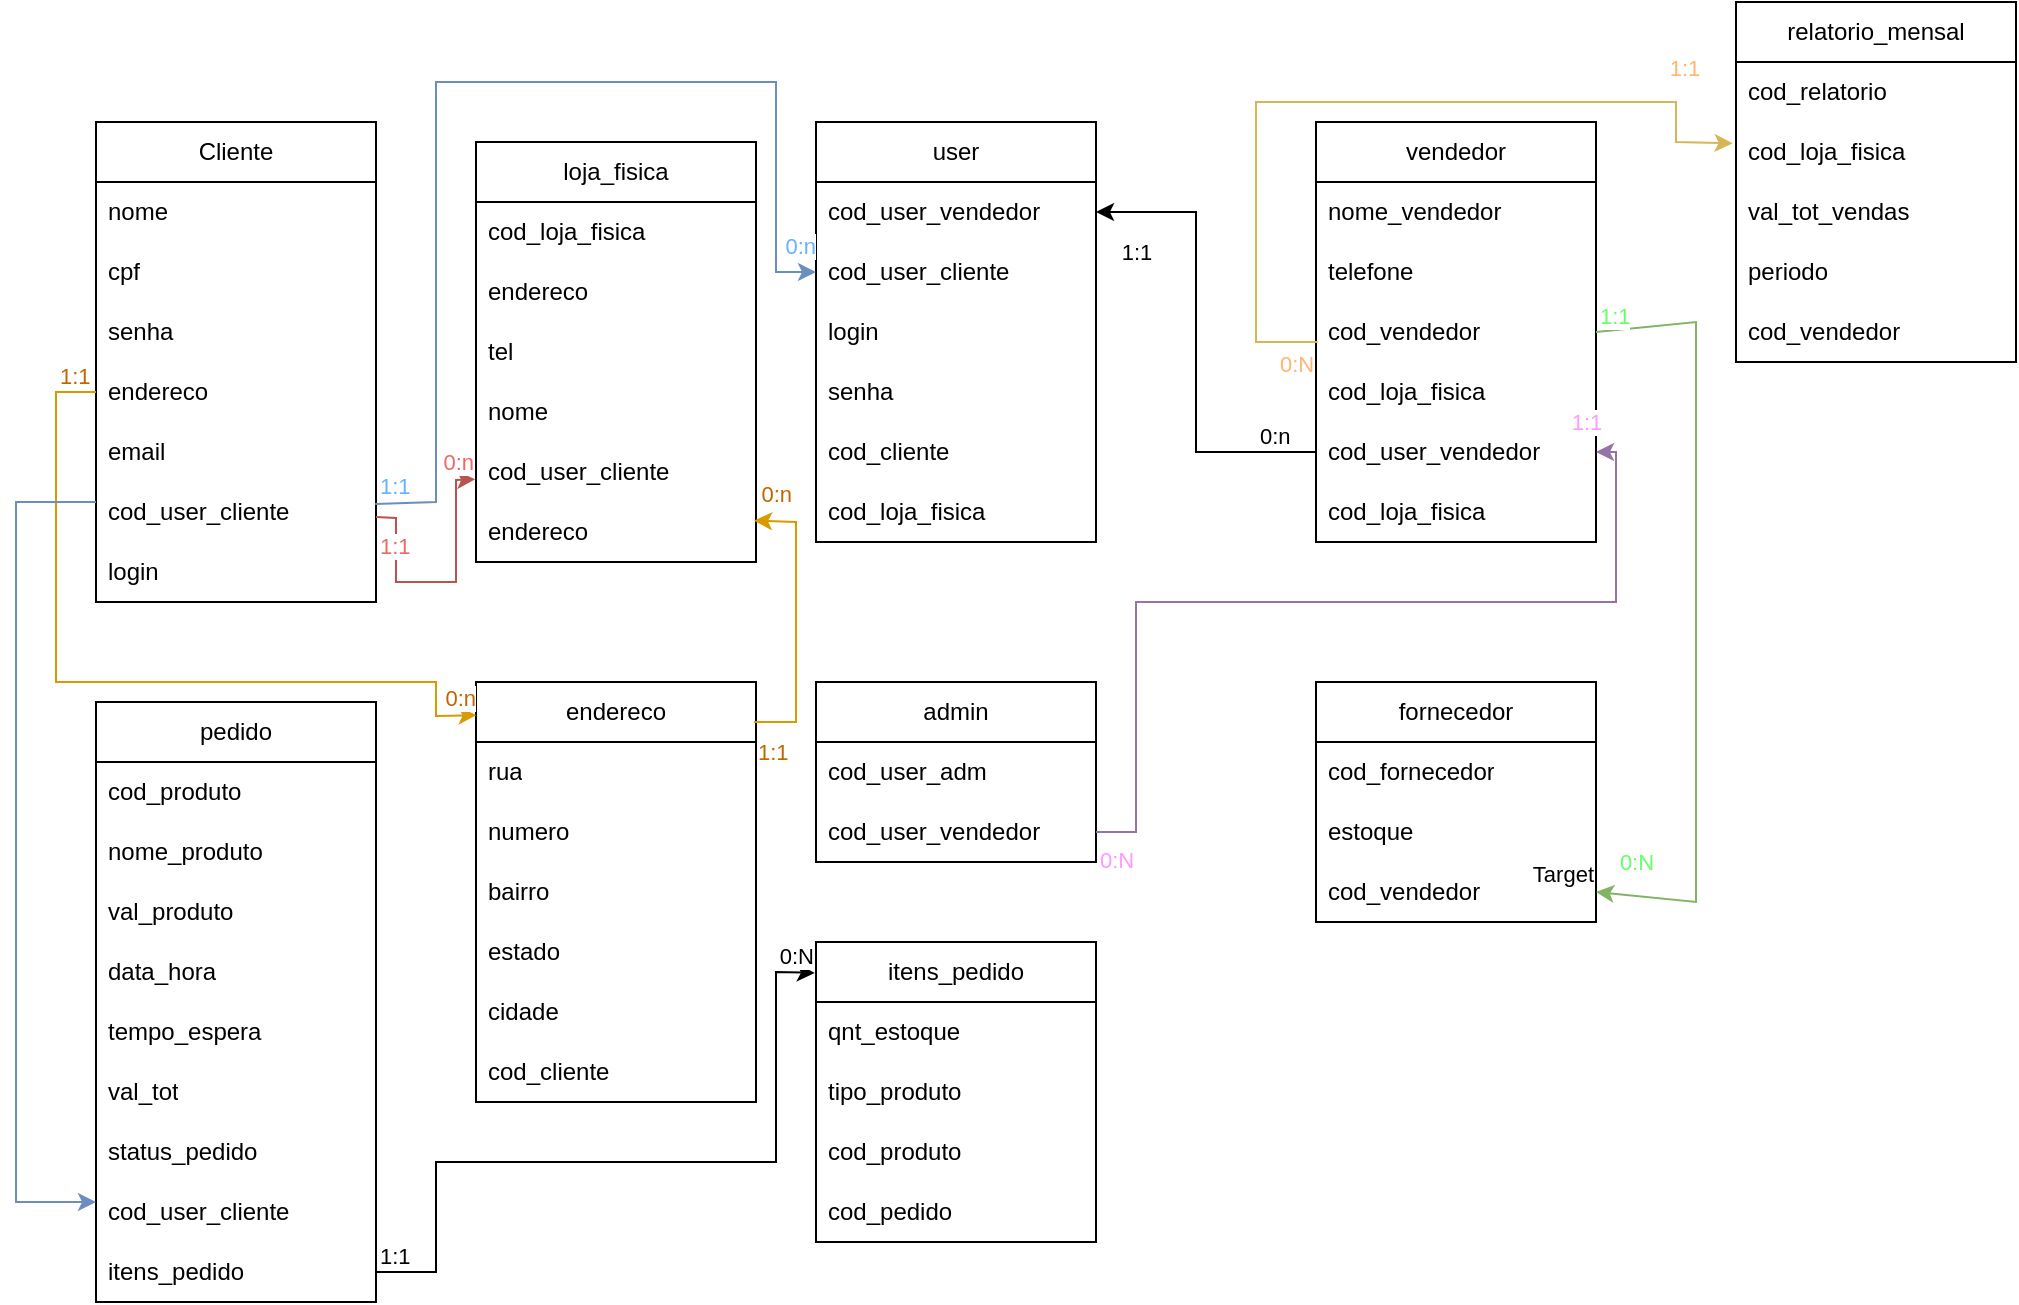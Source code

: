 <mxfile version="21.7.5" type="github">
  <diagram name="Página-1" id="YBw2z6eMi4zGAYXZ06av">
    <mxGraphModel dx="1372" dy="798" grid="1" gridSize="10" guides="1" tooltips="1" connect="1" arrows="1" fold="1" page="1" pageScale="1" pageWidth="827" pageHeight="1169" math="0" shadow="0">
      <root>
        <mxCell id="0" />
        <mxCell id="1" parent="0" />
        <mxCell id="nAVY4qIgkumfEfMGjpdB-2" value="Cliente&lt;br&gt;" style="swimlane;fontStyle=0;childLayout=stackLayout;horizontal=1;startSize=30;horizontalStack=0;resizeParent=1;resizeParentMax=0;resizeLast=0;collapsible=1;marginBottom=0;whiteSpace=wrap;html=1;" vertex="1" parent="1">
          <mxGeometry x="90" y="210" width="140" height="240" as="geometry" />
        </mxCell>
        <mxCell id="nAVY4qIgkumfEfMGjpdB-3" value="nome&lt;br&gt;" style="text;strokeColor=none;fillColor=none;align=left;verticalAlign=middle;spacingLeft=4;spacingRight=4;overflow=hidden;points=[[0,0.5],[1,0.5]];portConstraint=eastwest;rotatable=0;whiteSpace=wrap;html=1;" vertex="1" parent="nAVY4qIgkumfEfMGjpdB-2">
          <mxGeometry y="30" width="140" height="30" as="geometry" />
        </mxCell>
        <mxCell id="nAVY4qIgkumfEfMGjpdB-4" value="cpf" style="text;strokeColor=none;fillColor=none;align=left;verticalAlign=middle;spacingLeft=4;spacingRight=4;overflow=hidden;points=[[0,0.5],[1,0.5]];portConstraint=eastwest;rotatable=0;whiteSpace=wrap;html=1;" vertex="1" parent="nAVY4qIgkumfEfMGjpdB-2">
          <mxGeometry y="60" width="140" height="30" as="geometry" />
        </mxCell>
        <mxCell id="nAVY4qIgkumfEfMGjpdB-5" value="senha" style="text;strokeColor=none;fillColor=none;align=left;verticalAlign=middle;spacingLeft=4;spacingRight=4;overflow=hidden;points=[[0,0.5],[1,0.5]];portConstraint=eastwest;rotatable=0;whiteSpace=wrap;html=1;" vertex="1" parent="nAVY4qIgkumfEfMGjpdB-2">
          <mxGeometry y="90" width="140" height="30" as="geometry" />
        </mxCell>
        <mxCell id="nAVY4qIgkumfEfMGjpdB-6" value="endereco" style="text;strokeColor=none;fillColor=none;align=left;verticalAlign=middle;spacingLeft=4;spacingRight=4;overflow=hidden;points=[[0,0.5],[1,0.5]];portConstraint=eastwest;rotatable=0;whiteSpace=wrap;html=1;" vertex="1" parent="nAVY4qIgkumfEfMGjpdB-2">
          <mxGeometry y="120" width="140" height="30" as="geometry" />
        </mxCell>
        <mxCell id="nAVY4qIgkumfEfMGjpdB-7" value="email" style="text;strokeColor=none;fillColor=none;align=left;verticalAlign=middle;spacingLeft=4;spacingRight=4;overflow=hidden;points=[[0,0.5],[1,0.5]];portConstraint=eastwest;rotatable=0;whiteSpace=wrap;html=1;" vertex="1" parent="nAVY4qIgkumfEfMGjpdB-2">
          <mxGeometry y="150" width="140" height="30" as="geometry" />
        </mxCell>
        <mxCell id="nAVY4qIgkumfEfMGjpdB-8" value="cod_user_cliente" style="text;strokeColor=none;fillColor=none;align=left;verticalAlign=middle;spacingLeft=4;spacingRight=4;overflow=hidden;points=[[0,0.5],[1,0.5]];portConstraint=eastwest;rotatable=0;whiteSpace=wrap;html=1;" vertex="1" parent="nAVY4qIgkumfEfMGjpdB-2">
          <mxGeometry y="180" width="140" height="30" as="geometry" />
        </mxCell>
        <mxCell id="nAVY4qIgkumfEfMGjpdB-9" value="login" style="text;strokeColor=none;fillColor=none;align=left;verticalAlign=middle;spacingLeft=4;spacingRight=4;overflow=hidden;points=[[0,0.5],[1,0.5]];portConstraint=eastwest;rotatable=0;whiteSpace=wrap;html=1;" vertex="1" parent="nAVY4qIgkumfEfMGjpdB-2">
          <mxGeometry y="210" width="140" height="30" as="geometry" />
        </mxCell>
        <mxCell id="nAVY4qIgkumfEfMGjpdB-10" value="loja_fisica&lt;br&gt;" style="swimlane;fontStyle=0;childLayout=stackLayout;horizontal=1;startSize=30;horizontalStack=0;resizeParent=1;resizeParentMax=0;resizeLast=0;collapsible=1;marginBottom=0;whiteSpace=wrap;html=1;" vertex="1" parent="1">
          <mxGeometry x="280" y="220" width="140" height="210" as="geometry" />
        </mxCell>
        <mxCell id="nAVY4qIgkumfEfMGjpdB-11" value="cod_loja_fisica" style="text;strokeColor=none;fillColor=none;align=left;verticalAlign=middle;spacingLeft=4;spacingRight=4;overflow=hidden;points=[[0,0.5],[1,0.5]];portConstraint=eastwest;rotatable=0;whiteSpace=wrap;html=1;" vertex="1" parent="nAVY4qIgkumfEfMGjpdB-10">
          <mxGeometry y="30" width="140" height="30" as="geometry" />
        </mxCell>
        <mxCell id="nAVY4qIgkumfEfMGjpdB-12" value="endereco" style="text;strokeColor=none;fillColor=none;align=left;verticalAlign=middle;spacingLeft=4;spacingRight=4;overflow=hidden;points=[[0,0.5],[1,0.5]];portConstraint=eastwest;rotatable=0;whiteSpace=wrap;html=1;" vertex="1" parent="nAVY4qIgkumfEfMGjpdB-10">
          <mxGeometry y="60" width="140" height="30" as="geometry" />
        </mxCell>
        <mxCell id="nAVY4qIgkumfEfMGjpdB-13" value="tel" style="text;strokeColor=none;fillColor=none;align=left;verticalAlign=middle;spacingLeft=4;spacingRight=4;overflow=hidden;points=[[0,0.5],[1,0.5]];portConstraint=eastwest;rotatable=0;whiteSpace=wrap;html=1;" vertex="1" parent="nAVY4qIgkumfEfMGjpdB-10">
          <mxGeometry y="90" width="140" height="30" as="geometry" />
        </mxCell>
        <mxCell id="nAVY4qIgkumfEfMGjpdB-14" value="nome" style="text;strokeColor=none;fillColor=none;align=left;verticalAlign=middle;spacingLeft=4;spacingRight=4;overflow=hidden;points=[[0,0.5],[1,0.5]];portConstraint=eastwest;rotatable=0;whiteSpace=wrap;html=1;" vertex="1" parent="nAVY4qIgkumfEfMGjpdB-10">
          <mxGeometry y="120" width="140" height="30" as="geometry" />
        </mxCell>
        <mxCell id="nAVY4qIgkumfEfMGjpdB-15" value="cod_user_cliente" style="text;strokeColor=none;fillColor=none;align=left;verticalAlign=middle;spacingLeft=4;spacingRight=4;overflow=hidden;points=[[0,0.5],[1,0.5]];portConstraint=eastwest;rotatable=0;whiteSpace=wrap;html=1;" vertex="1" parent="nAVY4qIgkumfEfMGjpdB-10">
          <mxGeometry y="150" width="140" height="30" as="geometry" />
        </mxCell>
        <mxCell id="nAVY4qIgkumfEfMGjpdB-16" value="endereco" style="text;strokeColor=none;fillColor=none;align=left;verticalAlign=middle;spacingLeft=4;spacingRight=4;overflow=hidden;points=[[0,0.5],[1,0.5]];portConstraint=eastwest;rotatable=0;whiteSpace=wrap;html=1;" vertex="1" parent="nAVY4qIgkumfEfMGjpdB-10">
          <mxGeometry y="180" width="140" height="30" as="geometry" />
        </mxCell>
        <mxCell id="nAVY4qIgkumfEfMGjpdB-17" value="user" style="swimlane;fontStyle=0;childLayout=stackLayout;horizontal=1;startSize=30;horizontalStack=0;resizeParent=1;resizeParentMax=0;resizeLast=0;collapsible=1;marginBottom=0;whiteSpace=wrap;html=1;" vertex="1" parent="1">
          <mxGeometry x="450" y="210" width="140" height="210" as="geometry" />
        </mxCell>
        <mxCell id="nAVY4qIgkumfEfMGjpdB-18" value="cod_user_vendedor" style="text;strokeColor=none;fillColor=none;align=left;verticalAlign=middle;spacingLeft=4;spacingRight=4;overflow=hidden;points=[[0,0.5],[1,0.5]];portConstraint=eastwest;rotatable=0;whiteSpace=wrap;html=1;" vertex="1" parent="nAVY4qIgkumfEfMGjpdB-17">
          <mxGeometry y="30" width="140" height="30" as="geometry" />
        </mxCell>
        <mxCell id="nAVY4qIgkumfEfMGjpdB-19" value="cod_user_cliente" style="text;strokeColor=none;fillColor=none;align=left;verticalAlign=middle;spacingLeft=4;spacingRight=4;overflow=hidden;points=[[0,0.5],[1,0.5]];portConstraint=eastwest;rotatable=0;whiteSpace=wrap;html=1;" vertex="1" parent="nAVY4qIgkumfEfMGjpdB-17">
          <mxGeometry y="60" width="140" height="30" as="geometry" />
        </mxCell>
        <mxCell id="nAVY4qIgkumfEfMGjpdB-20" value="login" style="text;strokeColor=none;fillColor=none;align=left;verticalAlign=middle;spacingLeft=4;spacingRight=4;overflow=hidden;points=[[0,0.5],[1,0.5]];portConstraint=eastwest;rotatable=0;whiteSpace=wrap;html=1;" vertex="1" parent="nAVY4qIgkumfEfMGjpdB-17">
          <mxGeometry y="90" width="140" height="30" as="geometry" />
        </mxCell>
        <mxCell id="nAVY4qIgkumfEfMGjpdB-21" value="senha" style="text;strokeColor=none;fillColor=none;align=left;verticalAlign=middle;spacingLeft=4;spacingRight=4;overflow=hidden;points=[[0,0.5],[1,0.5]];portConstraint=eastwest;rotatable=0;whiteSpace=wrap;html=1;" vertex="1" parent="nAVY4qIgkumfEfMGjpdB-17">
          <mxGeometry y="120" width="140" height="30" as="geometry" />
        </mxCell>
        <mxCell id="nAVY4qIgkumfEfMGjpdB-22" value="cod_cliente" style="text;strokeColor=none;fillColor=none;align=left;verticalAlign=middle;spacingLeft=4;spacingRight=4;overflow=hidden;points=[[0,0.5],[1,0.5]];portConstraint=eastwest;rotatable=0;whiteSpace=wrap;html=1;" vertex="1" parent="nAVY4qIgkumfEfMGjpdB-17">
          <mxGeometry y="150" width="140" height="30" as="geometry" />
        </mxCell>
        <mxCell id="nAVY4qIgkumfEfMGjpdB-23" value="cod_loja_fisica" style="text;strokeColor=none;fillColor=none;align=left;verticalAlign=middle;spacingLeft=4;spacingRight=4;overflow=hidden;points=[[0,0.5],[1,0.5]];portConstraint=eastwest;rotatable=0;whiteSpace=wrap;html=1;" vertex="1" parent="nAVY4qIgkumfEfMGjpdB-17">
          <mxGeometry y="180" width="140" height="30" as="geometry" />
        </mxCell>
        <mxCell id="nAVY4qIgkumfEfMGjpdB-24" value="vendedor" style="swimlane;fontStyle=0;childLayout=stackLayout;horizontal=1;startSize=30;horizontalStack=0;resizeParent=1;resizeParentMax=0;resizeLast=0;collapsible=1;marginBottom=0;whiteSpace=wrap;html=1;" vertex="1" parent="1">
          <mxGeometry x="700" y="210" width="140" height="210" as="geometry" />
        </mxCell>
        <mxCell id="nAVY4qIgkumfEfMGjpdB-25" value="nome_vendedor" style="text;strokeColor=none;fillColor=none;align=left;verticalAlign=middle;spacingLeft=4;spacingRight=4;overflow=hidden;points=[[0,0.5],[1,0.5]];portConstraint=eastwest;rotatable=0;whiteSpace=wrap;html=1;" vertex="1" parent="nAVY4qIgkumfEfMGjpdB-24">
          <mxGeometry y="30" width="140" height="30" as="geometry" />
        </mxCell>
        <mxCell id="nAVY4qIgkumfEfMGjpdB-26" value="telefone" style="text;strokeColor=none;fillColor=none;align=left;verticalAlign=middle;spacingLeft=4;spacingRight=4;overflow=hidden;points=[[0,0.5],[1,0.5]];portConstraint=eastwest;rotatable=0;whiteSpace=wrap;html=1;" vertex="1" parent="nAVY4qIgkumfEfMGjpdB-24">
          <mxGeometry y="60" width="140" height="30" as="geometry" />
        </mxCell>
        <mxCell id="nAVY4qIgkumfEfMGjpdB-27" value="cod_vendedor" style="text;strokeColor=none;fillColor=none;align=left;verticalAlign=middle;spacingLeft=4;spacingRight=4;overflow=hidden;points=[[0,0.5],[1,0.5]];portConstraint=eastwest;rotatable=0;whiteSpace=wrap;html=1;" vertex="1" parent="nAVY4qIgkumfEfMGjpdB-24">
          <mxGeometry y="90" width="140" height="30" as="geometry" />
        </mxCell>
        <mxCell id="nAVY4qIgkumfEfMGjpdB-28" value="cod_loja_fisica" style="text;strokeColor=none;fillColor=none;align=left;verticalAlign=middle;spacingLeft=4;spacingRight=4;overflow=hidden;points=[[0,0.5],[1,0.5]];portConstraint=eastwest;rotatable=0;whiteSpace=wrap;html=1;" vertex="1" parent="nAVY4qIgkumfEfMGjpdB-24">
          <mxGeometry y="120" width="140" height="30" as="geometry" />
        </mxCell>
        <mxCell id="nAVY4qIgkumfEfMGjpdB-29" value="cod_user_vendedor" style="text;strokeColor=none;fillColor=none;align=left;verticalAlign=middle;spacingLeft=4;spacingRight=4;overflow=hidden;points=[[0,0.5],[1,0.5]];portConstraint=eastwest;rotatable=0;whiteSpace=wrap;html=1;" vertex="1" parent="nAVY4qIgkumfEfMGjpdB-24">
          <mxGeometry y="150" width="140" height="30" as="geometry" />
        </mxCell>
        <mxCell id="nAVY4qIgkumfEfMGjpdB-30" value="cod_loja_fisica" style="text;strokeColor=none;fillColor=none;align=left;verticalAlign=middle;spacingLeft=4;spacingRight=4;overflow=hidden;points=[[0,0.5],[1,0.5]];portConstraint=eastwest;rotatable=0;whiteSpace=wrap;html=1;" vertex="1" parent="nAVY4qIgkumfEfMGjpdB-24">
          <mxGeometry y="180" width="140" height="30" as="geometry" />
        </mxCell>
        <mxCell id="nAVY4qIgkumfEfMGjpdB-31" value="pedido" style="swimlane;fontStyle=0;childLayout=stackLayout;horizontal=1;startSize=30;horizontalStack=0;resizeParent=1;resizeParentMax=0;resizeLast=0;collapsible=1;marginBottom=0;whiteSpace=wrap;html=1;" vertex="1" parent="1">
          <mxGeometry x="90" y="500" width="140" height="300" as="geometry" />
        </mxCell>
        <mxCell id="nAVY4qIgkumfEfMGjpdB-32" value="cod_produto" style="text;strokeColor=none;fillColor=none;align=left;verticalAlign=middle;spacingLeft=4;spacingRight=4;overflow=hidden;points=[[0,0.5],[1,0.5]];portConstraint=eastwest;rotatable=0;whiteSpace=wrap;html=1;" vertex="1" parent="nAVY4qIgkumfEfMGjpdB-31">
          <mxGeometry y="30" width="140" height="30" as="geometry" />
        </mxCell>
        <mxCell id="nAVY4qIgkumfEfMGjpdB-33" value="nome_produto" style="text;strokeColor=none;fillColor=none;align=left;verticalAlign=middle;spacingLeft=4;spacingRight=4;overflow=hidden;points=[[0,0.5],[1,0.5]];portConstraint=eastwest;rotatable=0;whiteSpace=wrap;html=1;" vertex="1" parent="nAVY4qIgkumfEfMGjpdB-31">
          <mxGeometry y="60" width="140" height="30" as="geometry" />
        </mxCell>
        <mxCell id="nAVY4qIgkumfEfMGjpdB-34" value="val_produto" style="text;strokeColor=none;fillColor=none;align=left;verticalAlign=middle;spacingLeft=4;spacingRight=4;overflow=hidden;points=[[0,0.5],[1,0.5]];portConstraint=eastwest;rotatable=0;whiteSpace=wrap;html=1;" vertex="1" parent="nAVY4qIgkumfEfMGjpdB-31">
          <mxGeometry y="90" width="140" height="30" as="geometry" />
        </mxCell>
        <mxCell id="nAVY4qIgkumfEfMGjpdB-35" value="data_hora" style="text;strokeColor=none;fillColor=none;align=left;verticalAlign=middle;spacingLeft=4;spacingRight=4;overflow=hidden;points=[[0,0.5],[1,0.5]];portConstraint=eastwest;rotatable=0;whiteSpace=wrap;html=1;" vertex="1" parent="nAVY4qIgkumfEfMGjpdB-31">
          <mxGeometry y="120" width="140" height="30" as="geometry" />
        </mxCell>
        <mxCell id="nAVY4qIgkumfEfMGjpdB-36" value="tempo_espera" style="text;strokeColor=none;fillColor=none;align=left;verticalAlign=middle;spacingLeft=4;spacingRight=4;overflow=hidden;points=[[0,0.5],[1,0.5]];portConstraint=eastwest;rotatable=0;whiteSpace=wrap;html=1;" vertex="1" parent="nAVY4qIgkumfEfMGjpdB-31">
          <mxGeometry y="150" width="140" height="30" as="geometry" />
        </mxCell>
        <mxCell id="nAVY4qIgkumfEfMGjpdB-37" value="val_tot" style="text;strokeColor=none;fillColor=none;align=left;verticalAlign=middle;spacingLeft=4;spacingRight=4;overflow=hidden;points=[[0,0.5],[1,0.5]];portConstraint=eastwest;rotatable=0;whiteSpace=wrap;html=1;" vertex="1" parent="nAVY4qIgkumfEfMGjpdB-31">
          <mxGeometry y="180" width="140" height="30" as="geometry" />
        </mxCell>
        <mxCell id="nAVY4qIgkumfEfMGjpdB-38" value="status_pedido" style="text;strokeColor=none;fillColor=none;align=left;verticalAlign=middle;spacingLeft=4;spacingRight=4;overflow=hidden;points=[[0,0.5],[1,0.5]];portConstraint=eastwest;rotatable=0;whiteSpace=wrap;html=1;" vertex="1" parent="nAVY4qIgkumfEfMGjpdB-31">
          <mxGeometry y="210" width="140" height="30" as="geometry" />
        </mxCell>
        <mxCell id="nAVY4qIgkumfEfMGjpdB-39" value="cod_user_cliente&lt;br&gt;" style="text;strokeColor=none;fillColor=none;align=left;verticalAlign=middle;spacingLeft=4;spacingRight=4;overflow=hidden;points=[[0,0.5],[1,0.5]];portConstraint=eastwest;rotatable=0;whiteSpace=wrap;html=1;" vertex="1" parent="nAVY4qIgkumfEfMGjpdB-31">
          <mxGeometry y="240" width="140" height="30" as="geometry" />
        </mxCell>
        <mxCell id="nAVY4qIgkumfEfMGjpdB-40" value="itens_pedido&lt;br&gt;" style="text;strokeColor=none;fillColor=none;align=left;verticalAlign=middle;spacingLeft=4;spacingRight=4;overflow=hidden;points=[[0,0.5],[1,0.5]];portConstraint=eastwest;rotatable=0;whiteSpace=wrap;html=1;" vertex="1" parent="nAVY4qIgkumfEfMGjpdB-31">
          <mxGeometry y="270" width="140" height="30" as="geometry" />
        </mxCell>
        <mxCell id="nAVY4qIgkumfEfMGjpdB-41" value="endereco&lt;br&gt;" style="swimlane;fontStyle=0;childLayout=stackLayout;horizontal=1;startSize=30;horizontalStack=0;resizeParent=1;resizeParentMax=0;resizeLast=0;collapsible=1;marginBottom=0;whiteSpace=wrap;html=1;" vertex="1" parent="1">
          <mxGeometry x="280" y="490" width="140" height="210" as="geometry" />
        </mxCell>
        <mxCell id="nAVY4qIgkumfEfMGjpdB-42" value="rua" style="text;strokeColor=none;fillColor=none;align=left;verticalAlign=middle;spacingLeft=4;spacingRight=4;overflow=hidden;points=[[0,0.5],[1,0.5]];portConstraint=eastwest;rotatable=0;whiteSpace=wrap;html=1;" vertex="1" parent="nAVY4qIgkumfEfMGjpdB-41">
          <mxGeometry y="30" width="140" height="30" as="geometry" />
        </mxCell>
        <mxCell id="nAVY4qIgkumfEfMGjpdB-43" value="numero" style="text;strokeColor=none;fillColor=none;align=left;verticalAlign=middle;spacingLeft=4;spacingRight=4;overflow=hidden;points=[[0,0.5],[1,0.5]];portConstraint=eastwest;rotatable=0;whiteSpace=wrap;html=1;" vertex="1" parent="nAVY4qIgkumfEfMGjpdB-41">
          <mxGeometry y="60" width="140" height="30" as="geometry" />
        </mxCell>
        <mxCell id="nAVY4qIgkumfEfMGjpdB-44" value="bairro" style="text;strokeColor=none;fillColor=none;align=left;verticalAlign=middle;spacingLeft=4;spacingRight=4;overflow=hidden;points=[[0,0.5],[1,0.5]];portConstraint=eastwest;rotatable=0;whiteSpace=wrap;html=1;" vertex="1" parent="nAVY4qIgkumfEfMGjpdB-41">
          <mxGeometry y="90" width="140" height="30" as="geometry" />
        </mxCell>
        <mxCell id="nAVY4qIgkumfEfMGjpdB-45" value="estado" style="text;strokeColor=none;fillColor=none;align=left;verticalAlign=middle;spacingLeft=4;spacingRight=4;overflow=hidden;points=[[0,0.5],[1,0.5]];portConstraint=eastwest;rotatable=0;whiteSpace=wrap;html=1;" vertex="1" parent="nAVY4qIgkumfEfMGjpdB-41">
          <mxGeometry y="120" width="140" height="30" as="geometry" />
        </mxCell>
        <mxCell id="nAVY4qIgkumfEfMGjpdB-46" value="cidade" style="text;strokeColor=none;fillColor=none;align=left;verticalAlign=middle;spacingLeft=4;spacingRight=4;overflow=hidden;points=[[0,0.5],[1,0.5]];portConstraint=eastwest;rotatable=0;whiteSpace=wrap;html=1;" vertex="1" parent="nAVY4qIgkumfEfMGjpdB-41">
          <mxGeometry y="150" width="140" height="30" as="geometry" />
        </mxCell>
        <mxCell id="nAVY4qIgkumfEfMGjpdB-47" value="cod_cliente&lt;br&gt;" style="text;strokeColor=none;fillColor=none;align=left;verticalAlign=middle;spacingLeft=4;spacingRight=4;overflow=hidden;points=[[0,0.5],[1,0.5]];portConstraint=eastwest;rotatable=0;whiteSpace=wrap;html=1;" vertex="1" parent="nAVY4qIgkumfEfMGjpdB-41">
          <mxGeometry y="180" width="140" height="30" as="geometry" />
        </mxCell>
        <mxCell id="nAVY4qIgkumfEfMGjpdB-48" value="itens_pedido&lt;br&gt;" style="swimlane;fontStyle=0;childLayout=stackLayout;horizontal=1;startSize=30;horizontalStack=0;resizeParent=1;resizeParentMax=0;resizeLast=0;collapsible=1;marginBottom=0;whiteSpace=wrap;html=1;" vertex="1" parent="1">
          <mxGeometry x="450" y="620" width="140" height="150" as="geometry" />
        </mxCell>
        <mxCell id="nAVY4qIgkumfEfMGjpdB-49" value="qnt_estoque" style="text;strokeColor=none;fillColor=none;align=left;verticalAlign=middle;spacingLeft=4;spacingRight=4;overflow=hidden;points=[[0,0.5],[1,0.5]];portConstraint=eastwest;rotatable=0;whiteSpace=wrap;html=1;" vertex="1" parent="nAVY4qIgkumfEfMGjpdB-48">
          <mxGeometry y="30" width="140" height="30" as="geometry" />
        </mxCell>
        <mxCell id="nAVY4qIgkumfEfMGjpdB-50" value="tipo_produto" style="text;strokeColor=none;fillColor=none;align=left;verticalAlign=middle;spacingLeft=4;spacingRight=4;overflow=hidden;points=[[0,0.5],[1,0.5]];portConstraint=eastwest;rotatable=0;whiteSpace=wrap;html=1;" vertex="1" parent="nAVY4qIgkumfEfMGjpdB-48">
          <mxGeometry y="60" width="140" height="30" as="geometry" />
        </mxCell>
        <mxCell id="nAVY4qIgkumfEfMGjpdB-51" value="cod_produto" style="text;strokeColor=none;fillColor=none;align=left;verticalAlign=middle;spacingLeft=4;spacingRight=4;overflow=hidden;points=[[0,0.5],[1,0.5]];portConstraint=eastwest;rotatable=0;whiteSpace=wrap;html=1;" vertex="1" parent="nAVY4qIgkumfEfMGjpdB-48">
          <mxGeometry y="90" width="140" height="30" as="geometry" />
        </mxCell>
        <mxCell id="nAVY4qIgkumfEfMGjpdB-52" value="cod_pedido" style="text;strokeColor=none;fillColor=none;align=left;verticalAlign=middle;spacingLeft=4;spacingRight=4;overflow=hidden;points=[[0,0.5],[1,0.5]];portConstraint=eastwest;rotatable=0;whiteSpace=wrap;html=1;" vertex="1" parent="nAVY4qIgkumfEfMGjpdB-48">
          <mxGeometry y="120" width="140" height="30" as="geometry" />
        </mxCell>
        <mxCell id="nAVY4qIgkumfEfMGjpdB-53" value="admin" style="swimlane;fontStyle=0;childLayout=stackLayout;horizontal=1;startSize=30;horizontalStack=0;resizeParent=1;resizeParentMax=0;resizeLast=0;collapsible=1;marginBottom=0;whiteSpace=wrap;html=1;" vertex="1" parent="1">
          <mxGeometry x="450" y="490" width="140" height="90" as="geometry" />
        </mxCell>
        <mxCell id="nAVY4qIgkumfEfMGjpdB-54" value="cod_user_adm" style="text;strokeColor=none;fillColor=none;align=left;verticalAlign=middle;spacingLeft=4;spacingRight=4;overflow=hidden;points=[[0,0.5],[1,0.5]];portConstraint=eastwest;rotatable=0;whiteSpace=wrap;html=1;" vertex="1" parent="nAVY4qIgkumfEfMGjpdB-53">
          <mxGeometry y="30" width="140" height="30" as="geometry" />
        </mxCell>
        <mxCell id="nAVY4qIgkumfEfMGjpdB-55" value="cod_user_vendedor" style="text;strokeColor=none;fillColor=none;align=left;verticalAlign=middle;spacingLeft=4;spacingRight=4;overflow=hidden;points=[[0,0.5],[1,0.5]];portConstraint=eastwest;rotatable=0;whiteSpace=wrap;html=1;" vertex="1" parent="nAVY4qIgkumfEfMGjpdB-53">
          <mxGeometry y="60" width="140" height="30" as="geometry" />
        </mxCell>
        <mxCell id="nAVY4qIgkumfEfMGjpdB-56" value="relatorio_mensal" style="swimlane;fontStyle=0;childLayout=stackLayout;horizontal=1;startSize=30;horizontalStack=0;resizeParent=1;resizeParentMax=0;resizeLast=0;collapsible=1;marginBottom=0;whiteSpace=wrap;html=1;" vertex="1" parent="1">
          <mxGeometry x="910" y="150" width="140" height="180" as="geometry" />
        </mxCell>
        <mxCell id="nAVY4qIgkumfEfMGjpdB-57" value="cod_relatorio" style="text;strokeColor=none;fillColor=none;align=left;verticalAlign=middle;spacingLeft=4;spacingRight=4;overflow=hidden;points=[[0,0.5],[1,0.5]];portConstraint=eastwest;rotatable=0;whiteSpace=wrap;html=1;" vertex="1" parent="nAVY4qIgkumfEfMGjpdB-56">
          <mxGeometry y="30" width="140" height="30" as="geometry" />
        </mxCell>
        <mxCell id="nAVY4qIgkumfEfMGjpdB-58" value="cod_loja_fisica&lt;br&gt;" style="text;strokeColor=none;fillColor=none;align=left;verticalAlign=middle;spacingLeft=4;spacingRight=4;overflow=hidden;points=[[0,0.5],[1,0.5]];portConstraint=eastwest;rotatable=0;whiteSpace=wrap;html=1;" vertex="1" parent="nAVY4qIgkumfEfMGjpdB-56">
          <mxGeometry y="60" width="140" height="30" as="geometry" />
        </mxCell>
        <mxCell id="nAVY4qIgkumfEfMGjpdB-59" value="val_tot_vendas" style="text;strokeColor=none;fillColor=none;align=left;verticalAlign=middle;spacingLeft=4;spacingRight=4;overflow=hidden;points=[[0,0.5],[1,0.5]];portConstraint=eastwest;rotatable=0;whiteSpace=wrap;html=1;" vertex="1" parent="nAVY4qIgkumfEfMGjpdB-56">
          <mxGeometry y="90" width="140" height="30" as="geometry" />
        </mxCell>
        <mxCell id="nAVY4qIgkumfEfMGjpdB-60" value="periodo" style="text;strokeColor=none;fillColor=none;align=left;verticalAlign=middle;spacingLeft=4;spacingRight=4;overflow=hidden;points=[[0,0.5],[1,0.5]];portConstraint=eastwest;rotatable=0;whiteSpace=wrap;html=1;" vertex="1" parent="nAVY4qIgkumfEfMGjpdB-56">
          <mxGeometry y="120" width="140" height="30" as="geometry" />
        </mxCell>
        <mxCell id="nAVY4qIgkumfEfMGjpdB-61" value="cod_vendedor" style="text;strokeColor=none;fillColor=none;align=left;verticalAlign=middle;spacingLeft=4;spacingRight=4;overflow=hidden;points=[[0,0.5],[1,0.5]];portConstraint=eastwest;rotatable=0;whiteSpace=wrap;html=1;" vertex="1" parent="nAVY4qIgkumfEfMGjpdB-56">
          <mxGeometry y="150" width="140" height="30" as="geometry" />
        </mxCell>
        <mxCell id="nAVY4qIgkumfEfMGjpdB-62" value="fornecedor" style="swimlane;fontStyle=0;childLayout=stackLayout;horizontal=1;startSize=30;horizontalStack=0;resizeParent=1;resizeParentMax=0;resizeLast=0;collapsible=1;marginBottom=0;whiteSpace=wrap;html=1;" vertex="1" parent="1">
          <mxGeometry x="700" y="490" width="140" height="120" as="geometry" />
        </mxCell>
        <mxCell id="nAVY4qIgkumfEfMGjpdB-63" value="cod_fornecedor" style="text;strokeColor=none;fillColor=none;align=left;verticalAlign=middle;spacingLeft=4;spacingRight=4;overflow=hidden;points=[[0,0.5],[1,0.5]];portConstraint=eastwest;rotatable=0;whiteSpace=wrap;html=1;" vertex="1" parent="nAVY4qIgkumfEfMGjpdB-62">
          <mxGeometry y="30" width="140" height="30" as="geometry" />
        </mxCell>
        <mxCell id="nAVY4qIgkumfEfMGjpdB-64" value="estoque" style="text;strokeColor=none;fillColor=none;align=left;verticalAlign=middle;spacingLeft=4;spacingRight=4;overflow=hidden;points=[[0,0.5],[1,0.5]];portConstraint=eastwest;rotatable=0;whiteSpace=wrap;html=1;" vertex="1" parent="nAVY4qIgkumfEfMGjpdB-62">
          <mxGeometry y="60" width="140" height="30" as="geometry" />
        </mxCell>
        <mxCell id="nAVY4qIgkumfEfMGjpdB-65" value="cod_vendedor" style="text;strokeColor=none;fillColor=none;align=left;verticalAlign=middle;spacingLeft=4;spacingRight=4;overflow=hidden;points=[[0,0.5],[1,0.5]];portConstraint=eastwest;rotatable=0;whiteSpace=wrap;html=1;" vertex="1" parent="nAVY4qIgkumfEfMGjpdB-62">
          <mxGeometry y="90" width="140" height="30" as="geometry" />
        </mxCell>
        <mxCell id="nAVY4qIgkumfEfMGjpdB-66" value="" style="endArrow=classic;html=1;rounded=0;exitX=0.997;exitY=0.368;exitDx=0;exitDy=0;exitPerimeter=0;entryX=0;entryY=0.5;entryDx=0;entryDy=0;fillColor=#dae8fc;strokeColor=#6c8ebf;" edge="1" parent="1" source="nAVY4qIgkumfEfMGjpdB-8" target="nAVY4qIgkumfEfMGjpdB-19">
          <mxGeometry relative="1" as="geometry">
            <mxPoint x="228.88" y="460.7" as="sourcePoint" />
            <mxPoint x="600" y="410" as="targetPoint" />
            <Array as="points">
              <mxPoint x="260" y="400" />
              <mxPoint x="260" y="190" />
              <mxPoint x="430" y="190" />
              <mxPoint x="430" y="285" />
            </Array>
          </mxGeometry>
        </mxCell>
        <mxCell id="nAVY4qIgkumfEfMGjpdB-67" value="&lt;br&gt;" style="edgeLabel;resizable=0;html=1;align=center;verticalAlign=middle;" connectable="0" vertex="1" parent="nAVY4qIgkumfEfMGjpdB-66">
          <mxGeometry relative="1" as="geometry" />
        </mxCell>
        <mxCell id="nAVY4qIgkumfEfMGjpdB-68" value="&lt;font color=&quot;#66b2ff&quot;&gt;1:1&lt;/font&gt;" style="edgeLabel;resizable=0;html=1;align=left;verticalAlign=bottom;" connectable="0" vertex="1" parent="nAVY4qIgkumfEfMGjpdB-66">
          <mxGeometry x="-1" relative="1" as="geometry">
            <mxPoint y="-1" as="offset" />
          </mxGeometry>
        </mxCell>
        <mxCell id="nAVY4qIgkumfEfMGjpdB-69" value="0:n" style="edgeLabel;resizable=0;html=1;align=right;verticalAlign=bottom;fontColor=#66B2FF;" connectable="0" vertex="1" parent="nAVY4qIgkumfEfMGjpdB-66">
          <mxGeometry x="1" relative="1" as="geometry">
            <mxPoint y="-5" as="offset" />
          </mxGeometry>
        </mxCell>
        <mxCell id="nAVY4qIgkumfEfMGjpdB-70" value="" style="endArrow=classic;html=1;rounded=0;entryX=0.002;entryY=0.079;entryDx=0;entryDy=0;entryPerimeter=0;exitX=0;exitY=0.5;exitDx=0;exitDy=0;fillColor=#ffe6cc;strokeColor=#d79b00;" edge="1" parent="1" source="nAVY4qIgkumfEfMGjpdB-6" target="nAVY4qIgkumfEfMGjpdB-41">
          <mxGeometry relative="1" as="geometry">
            <mxPoint x="70" y="370" as="sourcePoint" />
            <mxPoint x="430" y="430" as="targetPoint" />
            <Array as="points">
              <mxPoint x="70" y="345" />
              <mxPoint x="70" y="490" />
              <mxPoint x="240" y="490" />
              <mxPoint x="260" y="490" />
              <mxPoint x="260" y="507" />
            </Array>
          </mxGeometry>
        </mxCell>
        <mxCell id="nAVY4qIgkumfEfMGjpdB-71" value="1:1&lt;br&gt;" style="edgeLabel;resizable=0;html=1;align=left;verticalAlign=bottom;fontColor=#BF6600;" connectable="0" vertex="1" parent="nAVY4qIgkumfEfMGjpdB-70">
          <mxGeometry x="-1" relative="1" as="geometry">
            <mxPoint x="-20" as="offset" />
          </mxGeometry>
        </mxCell>
        <mxCell id="nAVY4qIgkumfEfMGjpdB-72" value="0:n" style="edgeLabel;resizable=0;html=1;align=right;verticalAlign=bottom;fontColor=#BF6600;" connectable="0" vertex="1" parent="nAVY4qIgkumfEfMGjpdB-70">
          <mxGeometry x="1" relative="1" as="geometry" />
        </mxCell>
        <mxCell id="nAVY4qIgkumfEfMGjpdB-73" style="edgeStyle=orthogonalEdgeStyle;rounded=0;orthogonalLoop=1;jettySize=auto;html=1;entryX=1;entryY=0.5;entryDx=0;entryDy=0;exitX=0;exitY=0.333;exitDx=0;exitDy=0;fillColor=#dae8fc;strokeColor=#6c8ebf;exitPerimeter=0;" edge="1" parent="1" source="nAVY4qIgkumfEfMGjpdB-8">
          <mxGeometry relative="1" as="geometry">
            <mxPoint x="90.0" y="750" as="targetPoint" />
            <mxPoint x="-50" y="430" as="sourcePoint" />
            <Array as="points">
              <mxPoint x="50" y="400" />
              <mxPoint x="50" y="750" />
            </Array>
          </mxGeometry>
        </mxCell>
        <mxCell id="nAVY4qIgkumfEfMGjpdB-74" value="" style="endArrow=classic;html=1;rounded=0;exitX=0.993;exitY=0.095;exitDx=0;exitDy=0;exitPerimeter=0;entryX=0.993;entryY=0.311;entryDx=0;entryDy=0;fillColor=#ffe6cc;strokeColor=#d79b00;entryPerimeter=0;" edge="1" parent="1" source="nAVY4qIgkumfEfMGjpdB-41" target="nAVY4qIgkumfEfMGjpdB-16">
          <mxGeometry relative="1" as="geometry">
            <mxPoint x="440" y="750" as="sourcePoint" />
            <mxPoint x="520" y="720" as="targetPoint" />
            <Array as="points">
              <mxPoint x="440" y="510" />
              <mxPoint x="440" y="410" />
            </Array>
          </mxGeometry>
        </mxCell>
        <mxCell id="nAVY4qIgkumfEfMGjpdB-75" value="1:1" style="edgeLabel;resizable=0;html=1;align=left;verticalAlign=bottom;fontColor=#BF6600;" connectable="0" vertex="1" parent="nAVY4qIgkumfEfMGjpdB-74">
          <mxGeometry x="-1" relative="1" as="geometry">
            <mxPoint y="24" as="offset" />
          </mxGeometry>
        </mxCell>
        <mxCell id="nAVY4qIgkumfEfMGjpdB-76" value="0:n&lt;br&gt;" style="edgeLabel;resizable=0;html=1;align=right;verticalAlign=bottom;fontColor=#BF6600;" connectable="0" vertex="1" parent="nAVY4qIgkumfEfMGjpdB-74">
          <mxGeometry x="1" relative="1" as="geometry">
            <mxPoint x="20" y="-5" as="offset" />
          </mxGeometry>
        </mxCell>
        <mxCell id="nAVY4qIgkumfEfMGjpdB-77" value="" style="endArrow=classic;html=1;rounded=0;exitX=1;exitY=0.5;exitDx=0;exitDy=0;entryX=-0.003;entryY=0.62;entryDx=0;entryDy=0;entryPerimeter=0;fillColor=#f8cecc;strokeColor=#b85450;" edge="1" parent="1" target="nAVY4qIgkumfEfMGjpdB-15">
          <mxGeometry relative="1" as="geometry">
            <mxPoint x="230" y="407.5" as="sourcePoint" />
            <mxPoint x="510" y="362.5" as="targetPoint" />
            <Array as="points">
              <mxPoint x="240" y="408" />
              <mxPoint x="240" y="440" />
              <mxPoint x="270" y="440" />
              <mxPoint x="270" y="389" />
            </Array>
          </mxGeometry>
        </mxCell>
        <mxCell id="nAVY4qIgkumfEfMGjpdB-78" value="1:1&lt;br&gt;" style="edgeLabel;resizable=0;html=1;align=left;verticalAlign=bottom;fontColor=#EA6B66;" connectable="0" vertex="1" parent="nAVY4qIgkumfEfMGjpdB-77">
          <mxGeometry x="-1" relative="1" as="geometry">
            <mxPoint y="23" as="offset" />
          </mxGeometry>
        </mxCell>
        <mxCell id="nAVY4qIgkumfEfMGjpdB-79" value="0:n&lt;br&gt;" style="edgeLabel;resizable=0;html=1;align=right;verticalAlign=bottom;fontColor=#EA6B66;" connectable="0" vertex="1" parent="nAVY4qIgkumfEfMGjpdB-77">
          <mxGeometry x="1" relative="1" as="geometry">
            <mxPoint as="offset" />
          </mxGeometry>
        </mxCell>
        <mxCell id="nAVY4qIgkumfEfMGjpdB-80" value="" style="endArrow=classic;html=1;rounded=0;exitX=0;exitY=0.5;exitDx=0;exitDy=0;entryX=1;entryY=0.5;entryDx=0;entryDy=0;" edge="1" parent="1" source="nAVY4qIgkumfEfMGjpdB-29" target="nAVY4qIgkumfEfMGjpdB-18">
          <mxGeometry relative="1" as="geometry">
            <mxPoint x="640" y="270" as="sourcePoint" />
            <mxPoint x="670" y="260" as="targetPoint" />
            <Array as="points">
              <mxPoint x="640" y="375" />
              <mxPoint x="640" y="255" />
            </Array>
          </mxGeometry>
        </mxCell>
        <mxCell id="nAVY4qIgkumfEfMGjpdB-81" value="1:1&lt;br&gt;" style="edgeLabel;resizable=0;html=1;align=center;verticalAlign=middle;" connectable="0" vertex="1" parent="nAVY4qIgkumfEfMGjpdB-80">
          <mxGeometry relative="1" as="geometry">
            <mxPoint x="-30" y="-45" as="offset" />
          </mxGeometry>
        </mxCell>
        <mxCell id="nAVY4qIgkumfEfMGjpdB-82" value="0:n&lt;br&gt;" style="edgeLabel;resizable=0;html=1;align=left;verticalAlign=bottom;" connectable="0" vertex="1" parent="nAVY4qIgkumfEfMGjpdB-80">
          <mxGeometry x="-1" relative="1" as="geometry">
            <mxPoint x="-30" as="offset" />
          </mxGeometry>
        </mxCell>
        <mxCell id="nAVY4qIgkumfEfMGjpdB-83" value="" style="endArrow=classic;html=1;rounded=0;exitX=1;exitY=0.5;exitDx=0;exitDy=0;entryX=1;entryY=0.5;entryDx=0;entryDy=0;fillColor=#e1d5e7;strokeColor=#9673a6;" edge="1" parent="1" source="nAVY4qIgkumfEfMGjpdB-55" target="nAVY4qIgkumfEfMGjpdB-29">
          <mxGeometry relative="1" as="geometry">
            <mxPoint x="610.0" y="568.57" as="sourcePoint" />
            <mxPoint x="850" y="370" as="targetPoint" />
            <Array as="points">
              <mxPoint x="610" y="565" />
              <mxPoint x="610" y="470" />
              <mxPoint x="610" y="450" />
              <mxPoint x="850" y="450" />
              <mxPoint x="850" y="375" />
            </Array>
          </mxGeometry>
        </mxCell>
        <mxCell id="nAVY4qIgkumfEfMGjpdB-84" value="1:1" style="edgeLabel;resizable=0;html=1;align=center;verticalAlign=middle;fontColor=#FF99FF;" connectable="0" vertex="1" parent="nAVY4qIgkumfEfMGjpdB-83">
          <mxGeometry relative="1" as="geometry">
            <mxPoint x="130" y="-90" as="offset" />
          </mxGeometry>
        </mxCell>
        <mxCell id="nAVY4qIgkumfEfMGjpdB-85" value="&lt;font color=&quot;#ff99ff&quot;&gt;0:N&lt;br&gt;&lt;br&gt;&lt;/font&gt;" style="edgeLabel;resizable=0;html=1;align=left;verticalAlign=bottom;" connectable="0" vertex="1" parent="nAVY4qIgkumfEfMGjpdB-83">
          <mxGeometry x="-1" relative="1" as="geometry">
            <mxPoint y="35" as="offset" />
          </mxGeometry>
        </mxCell>
        <mxCell id="nAVY4qIgkumfEfMGjpdB-86" value="" style="endArrow=classic;html=1;rounded=0;entryX=1;entryY=0.5;entryDx=0;entryDy=0;exitX=1;exitY=0.5;exitDx=0;exitDy=0;fillColor=#d5e8d4;strokeColor=#82b366;" edge="1" parent="1" source="nAVY4qIgkumfEfMGjpdB-27" target="nAVY4qIgkumfEfMGjpdB-65">
          <mxGeometry relative="1" as="geometry">
            <mxPoint x="890" y="280" as="sourcePoint" />
            <mxPoint x="980" y="530" as="targetPoint" />
            <Array as="points">
              <mxPoint x="890" y="310" />
              <mxPoint x="890" y="600" />
            </Array>
          </mxGeometry>
        </mxCell>
        <mxCell id="nAVY4qIgkumfEfMGjpdB-87" value="0:N&lt;br&gt;" style="edgeLabel;resizable=0;html=1;align=center;verticalAlign=middle;fontColor=#66FF66;" connectable="0" vertex="1" parent="nAVY4qIgkumfEfMGjpdB-86">
          <mxGeometry relative="1" as="geometry">
            <mxPoint x="-30" y="125" as="offset" />
          </mxGeometry>
        </mxCell>
        <mxCell id="nAVY4qIgkumfEfMGjpdB-88" value="1:1&lt;br&gt;" style="edgeLabel;resizable=0;html=1;align=left;verticalAlign=bottom;fontColor=#66FF66;" connectable="0" vertex="1" parent="nAVY4qIgkumfEfMGjpdB-86">
          <mxGeometry x="-1" relative="1" as="geometry" />
        </mxCell>
        <mxCell id="nAVY4qIgkumfEfMGjpdB-89" value="Target" style="edgeLabel;resizable=0;html=1;align=right;verticalAlign=bottom;" connectable="0" vertex="1" parent="nAVY4qIgkumfEfMGjpdB-86">
          <mxGeometry x="1" relative="1" as="geometry" />
        </mxCell>
        <mxCell id="nAVY4qIgkumfEfMGjpdB-90" value="" style="endArrow=classic;html=1;rounded=0;entryX=-0.012;entryY=0.355;entryDx=0;entryDy=0;entryPerimeter=0;exitX=0.006;exitY=0.666;exitDx=0;exitDy=0;exitPerimeter=0;fillColor=#fff2cc;gradientColor=#ffd966;strokeColor=#d6b656;" edge="1" parent="1" source="nAVY4qIgkumfEfMGjpdB-27" target="nAVY4qIgkumfEfMGjpdB-58">
          <mxGeometry relative="1" as="geometry">
            <mxPoint x="780" y="210" as="sourcePoint" />
            <mxPoint x="940" y="210" as="targetPoint" />
            <Array as="points">
              <mxPoint x="670" y="320" />
              <mxPoint x="670" y="200" />
              <mxPoint x="790" y="200" />
              <mxPoint x="880" y="200" />
              <mxPoint x="880" y="220" />
            </Array>
          </mxGeometry>
        </mxCell>
        <mxCell id="nAVY4qIgkumfEfMGjpdB-91" value="1:1&lt;br&gt;" style="edgeLabel;resizable=0;html=1;align=center;verticalAlign=middle;fontColor=#FFB570;" connectable="0" vertex="1" parent="nAVY4qIgkumfEfMGjpdB-90">
          <mxGeometry relative="1" as="geometry">
            <mxPoint x="160" y="-17" as="offset" />
          </mxGeometry>
        </mxCell>
        <mxCell id="nAVY4qIgkumfEfMGjpdB-92" value="0:N&lt;br&gt;" style="edgeLabel;resizable=0;html=1;align=left;verticalAlign=bottom;fontColor=#FFB570;" connectable="0" vertex="1" parent="nAVY4qIgkumfEfMGjpdB-90">
          <mxGeometry x="-1" relative="1" as="geometry">
            <mxPoint x="-21" y="20" as="offset" />
          </mxGeometry>
        </mxCell>
        <mxCell id="nAVY4qIgkumfEfMGjpdB-93" value="" style="endArrow=classic;html=1;rounded=0;entryX=-0.004;entryY=0.103;entryDx=0;entryDy=0;exitX=1;exitY=0.5;exitDx=0;exitDy=0;entryPerimeter=0;exitPerimeter=0;" edge="1" parent="1" source="nAVY4qIgkumfEfMGjpdB-40" target="nAVY4qIgkumfEfMGjpdB-48">
          <mxGeometry relative="1" as="geometry">
            <mxPoint x="260" y="830" as="sourcePoint" />
            <mxPoint x="380" y="760" as="targetPoint" />
            <Array as="points">
              <mxPoint x="260" y="785" />
              <mxPoint x="260" y="730" />
              <mxPoint x="430" y="730" />
              <mxPoint x="430" y="635" />
            </Array>
          </mxGeometry>
        </mxCell>
        <mxCell id="nAVY4qIgkumfEfMGjpdB-94" value="1:1&lt;br&gt;" style="edgeLabel;resizable=0;html=1;align=left;verticalAlign=bottom;" connectable="0" vertex="1" parent="nAVY4qIgkumfEfMGjpdB-93">
          <mxGeometry x="-1" relative="1" as="geometry" />
        </mxCell>
        <mxCell id="nAVY4qIgkumfEfMGjpdB-95" value="0:N&lt;br&gt;" style="edgeLabel;resizable=0;html=1;align=right;verticalAlign=bottom;" connectable="0" vertex="1" parent="nAVY4qIgkumfEfMGjpdB-93">
          <mxGeometry x="1" relative="1" as="geometry" />
        </mxCell>
      </root>
    </mxGraphModel>
  </diagram>
</mxfile>
